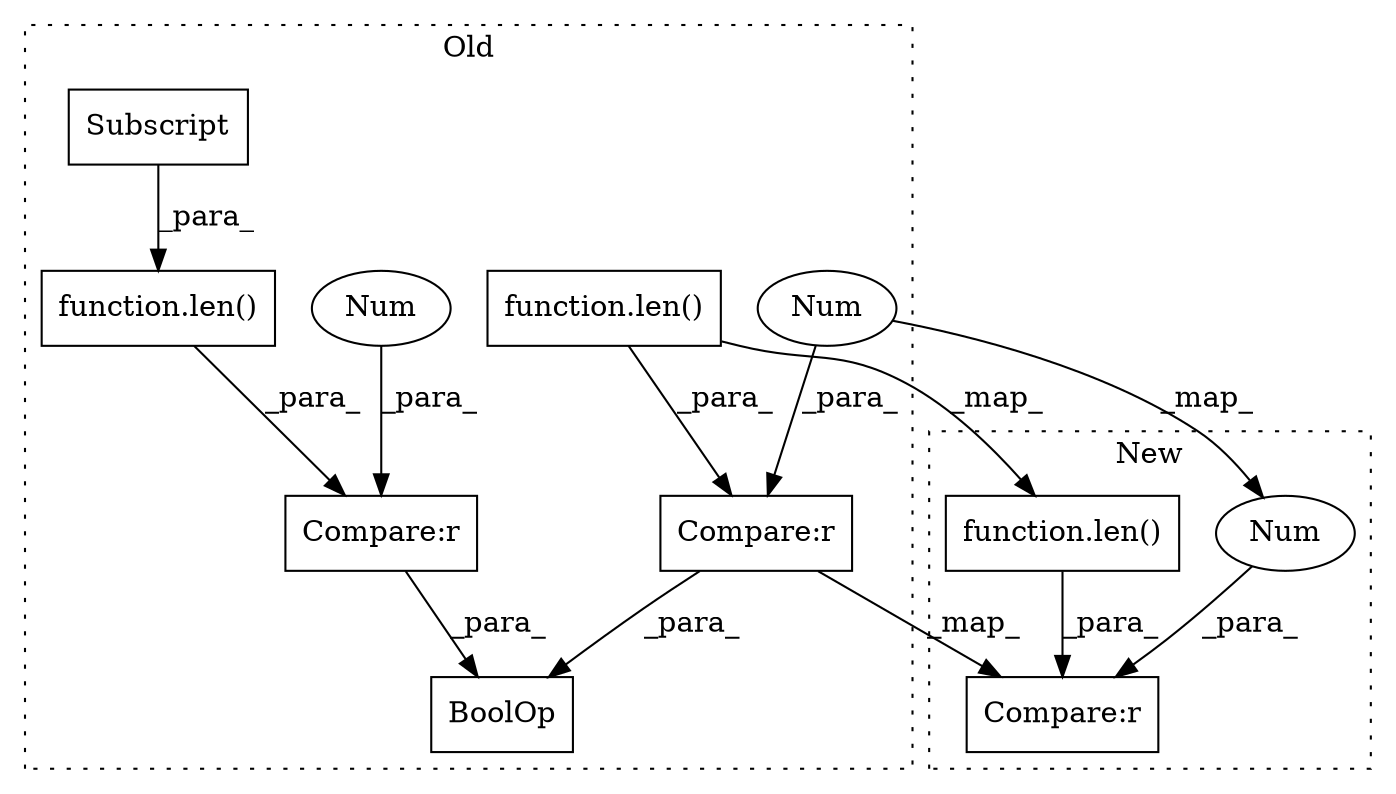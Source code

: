 digraph G {
subgraph cluster0 {
1 [label="function.len()" a="75" s="38503,38520" l="4,1" shape="box"];
4 [label="Compare:r" a="40" s="38503" l="22" shape="box"];
6 [label="Num" a="76" s="38524" l="1" shape="ellipse"];
7 [label="BoolOp" a="72" s="38503" l="49" shape="box"];
8 [label="Compare:r" a="40" s="38530" l="22" shape="box"];
9 [label="Num" a="76" s="38551" l="1" shape="ellipse"];
10 [label="function.len()" a="75" s="38530,38547" l="4,1" shape="box"];
11 [label="Subscript" a="63" s="38534,0" l="13,0" shape="box"];
label = "Old";
style="dotted";
}
subgraph cluster1 {
2 [label="function.len()" a="75" s="38484,38501" l="4,1" shape="box"];
3 [label="Compare:r" a="40" s="38480" l="26" shape="box"];
5 [label="Num" a="76" s="38480" l="1" shape="ellipse"];
label = "New";
style="dotted";
}
1 -> 4 [label="_para_"];
1 -> 2 [label="_map_"];
2 -> 3 [label="_para_"];
4 -> 3 [label="_map_"];
4 -> 7 [label="_para_"];
5 -> 3 [label="_para_"];
6 -> 5 [label="_map_"];
6 -> 4 [label="_para_"];
8 -> 7 [label="_para_"];
9 -> 8 [label="_para_"];
10 -> 8 [label="_para_"];
11 -> 10 [label="_para_"];
}